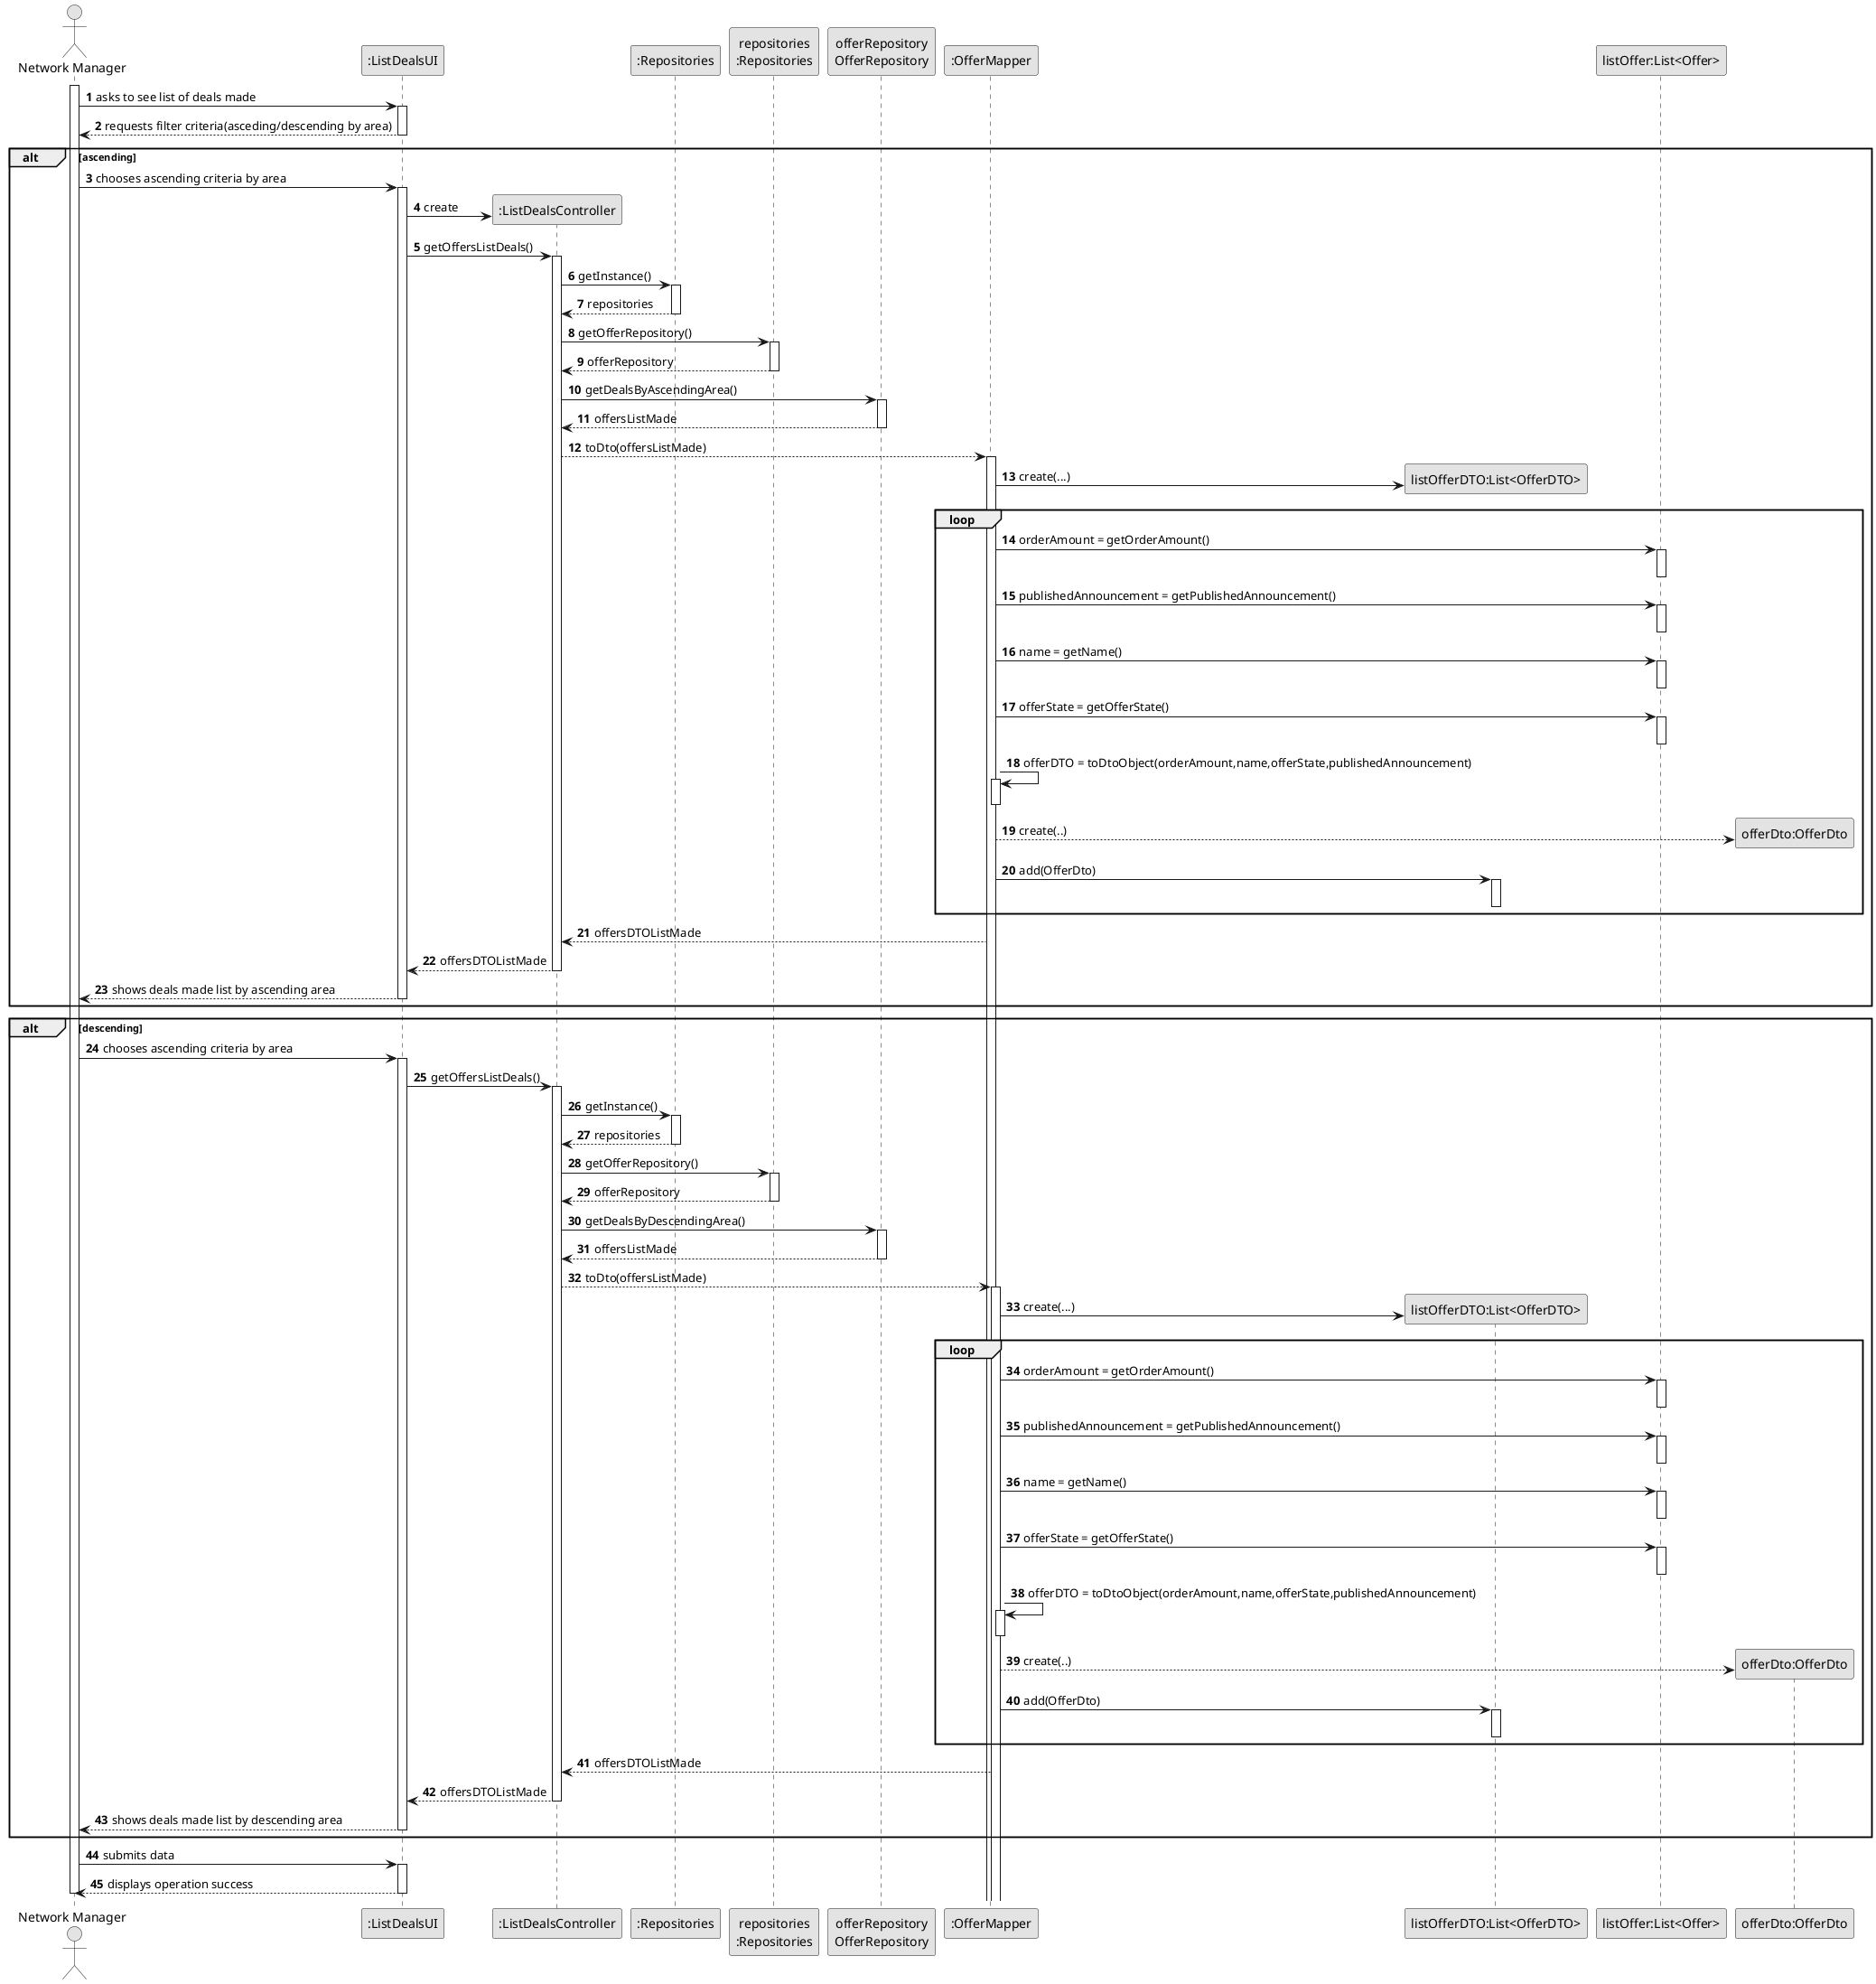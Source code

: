 @startuml
skinparam monochrome true
skinparam packageStyle rectangle
skinparam shadowing false

autonumber

'hide footbox
actor "Network Manager" as NetworkManager
participant ":ListDealsUI" as ListDealsUI
participant ":ListDealsController" as ListDealsController
participant ":Repositories" as RepositorySingleton
participant "repositories\n:Repositories" as PLAT
participant "offerRepository\nOfferRepository" as OfferRepository
participant ":OfferMapper" as OfferMapper
participant "listOfferDTO:List<OfferDTO>" as ListOfferDto
participant "listOffer:List<Offer>" as ListOffer
participant "offerDto:OfferDto" as OfferDto

activate NetworkManager

        NetworkManager -> ListDealsUI : asks to see list of deals made
        activate ListDealsUI

        ListDealsUI --> NetworkManager: requests filter criteria(asceding/descending by area)
        deactivate ListDealsUI

alt ascending
 NetworkManager -> ListDealsUI : chooses ascending criteria by area
 activate ListDealsUI

'            UI --> ADM : requests data (reference, description,  informal \n description, technical description, duration, cost)
            'create CTRL
            ListDealsUI -> ListDealsController** : create

            ListDealsUI -> ListDealsController : getOffersListDeals()
            activate ListDealsController

                ListDealsController -> RepositorySingleton : getInstance()
                activate RepositorySingleton

                    RepositorySingleton --> ListDealsController: repositories
                deactivate RepositorySingleton

                ListDealsController -> PLAT : getOfferRepository()
                activate PLAT

                    PLAT --> ListDealsController: offerRepository
                deactivate PLAT

                ListDealsController -> OfferRepository : getDealsByAscendingArea()
                activate OfferRepository

                    OfferRepository --> ListDealsController : offersListMade
                deactivate OfferRepository

                ListDealsController --> OfferMapper : toDto(offersListMade)
                activate OfferMapper

                OfferMapper -> ListOfferDto** : create(...)
loop
                OfferMapper -> ListOffer : orderAmount = getOrderAmount()
                activate ListOffer
                deactivate ListOffer

                OfferMapper -> ListOffer : publishedAnnouncement = getPublishedAnnouncement()
                activate ListOffer
                deactivate ListOffer

                 OfferMapper -> ListOffer : name = getName()
                 activate ListOffer
                 deactivate ListOffer

                 OfferMapper -> ListOffer: offerState = getOfferState()
                 activate ListOffer
                 deactivate ListOffer

                 OfferMapper -> OfferMapper: offerDTO = toDtoObject(orderAmount,name,offerState,publishedAnnouncement)
                 activate OfferMapper
                 deactivate OfferMapper

                 OfferMapper --> OfferDto**: create(..)

                 OfferMapper -> ListOfferDto: add(OfferDto)
                 activate ListOfferDto
                 deactivate ListOfferDto
end
                 OfferMapper --> ListDealsController: offersDTOListMade


                ListDealsController --> ListDealsUI : offersDTOListMade
            deactivate ListDealsController







            ListDealsUI --> NetworkManager : shows deals made list by ascending area
        deactivate ListDealsUI
end

alt descending
 NetworkManager -> ListDealsUI : chooses ascending criteria by area
 activate ListDealsUI

'            UI --> ADM : requests data (reference, description,  informal \n description, technical description, duration, cost)
            'create CTRL

            ListDealsUI -> ListDealsController : getOffersListDeals()
            activate ListDealsController

                ListDealsController -> RepositorySingleton : getInstance()
                activate RepositorySingleton

                    RepositorySingleton --> ListDealsController: repositories
                deactivate RepositorySingleton

                ListDealsController -> PLAT : getOfferRepository()
                activate PLAT

                    PLAT --> ListDealsController: offerRepository
                deactivate PLAT

                ListDealsController -> OfferRepository : getDealsByDescendingArea()
                activate OfferRepository

                    OfferRepository --> ListDealsController : offersListMade
                deactivate OfferRepository

                ListDealsController --> OfferMapper : toDto(offersListMade)
                activate OfferMapper

                OfferMapper -> ListOfferDto** : create(...)
loop
                OfferMapper -> ListOffer : orderAmount = getOrderAmount()
                activate ListOffer
                deactivate ListOffer

                OfferMapper -> ListOffer : publishedAnnouncement = getPublishedAnnouncement()
                activate ListOffer
                deactivate ListOffer

                 OfferMapper -> ListOffer : name = getName()
                 activate ListOffer
                 deactivate ListOffer

                 OfferMapper -> ListOffer: offerState = getOfferState()
                 activate ListOffer
                 deactivate ListOffer

                 OfferMapper -> OfferMapper: offerDTO = toDtoObject(orderAmount,name,offerState,publishedAnnouncement)
                 activate OfferMapper
                 deactivate OfferMapper

                 OfferMapper --> OfferDto**: create(..)

                 OfferMapper -> ListOfferDto: add(OfferDto)
                 activate ListOfferDto
                 deactivate ListOfferDto
end
                 OfferMapper --> ListDealsController: offersDTOListMade


                ListDealsController --> ListDealsUI : offersDTOListMade
            deactivate ListDealsController







            ListDealsUI --> NetworkManager : shows deals made list by descending area
        deactivate ListDealsUI
end
    NetworkManager -> ListDealsUI : submits data
    activate ListDealsUI

            ListDealsUI --> NetworkManager: displays operation success
    deactivate ListDealsUI

deactivate NetworkManager

@enduml
